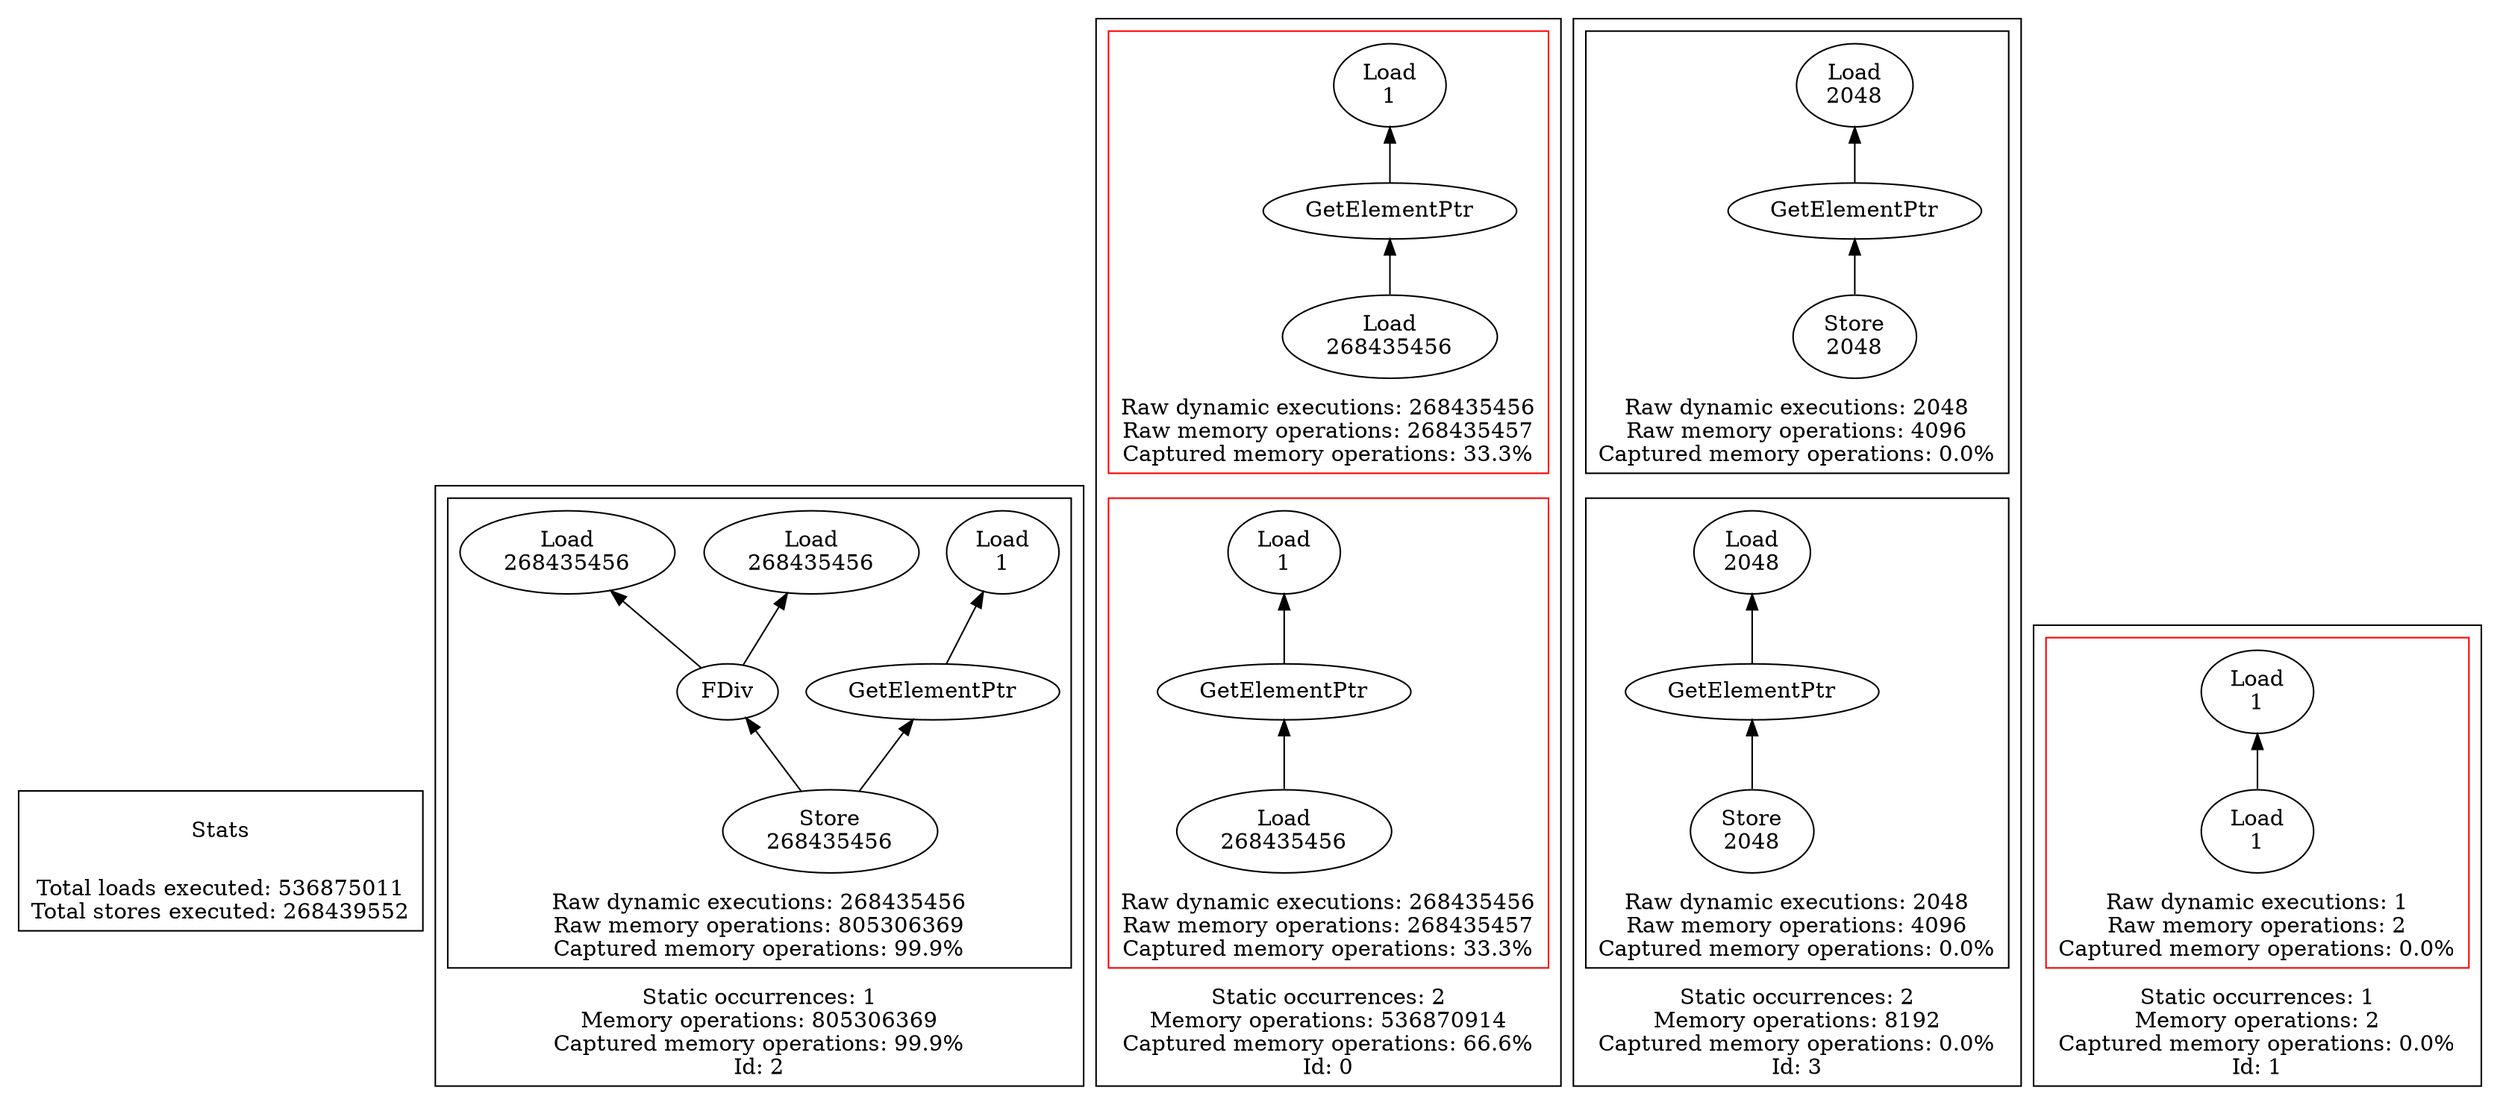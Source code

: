 strict digraph {
rankdir=BT
subgraph {
Stats [shape=plaintext]
cluster=true
label="Total loads executed: 536875011\nTotal stores executed: 268439552"
}
subgraph {
subgraph {
"2_0_40" [label="FDiv"]
"2_0_39" [label="Load\n268435456"]
"2_0_40" -> "2_0_39"
"2_0_37" [label="Load\n268435456"]
"2_0_40" -> "2_0_37"
"2_0_38" [label="GetElementPtr"]
"2_0_28" [label="Load\n1"]
"2_0_38" -> "2_0_28"
{
rank=min
"2_0_41" [label="Store\n268435456"]
}
"2_0_41" -> "2_0_38"
"2_0_41" -> "2_0_40"
cluster=true
label="Raw dynamic executions: 268435456\nRaw memory operations: 805306369\nCaptured memory operations: 99.9%"
}
cluster=true
label="Static occurrences: 1\nMemory operations: 805306369\nCaptured memory operations: 99.9%\nId: 2"
}
subgraph {
subgraph {
{
rank=min
"0_0_37" [label="Load\n268435456"]
}
"0_0_36" [label="GetElementPtr"]
"0_0_37" -> "0_0_36"
"0_0_29" [label="Load\n1"]
"0_0_36" -> "0_0_29"
cluster=true
label="Raw dynamic executions: 268435456\nRaw memory operations: 268435457\nCaptured memory operations: 33.3%"
color=red
}
subgraph {
{
rank=max
"0_1" [shape=point style=invis]
"0_1" -> "0_0_37" [style=invis]
}
{
rank=min
"0_1_39" [label="Load\n268435456"]
}
"0_1_38" [label="GetElementPtr"]
"0_1_39" -> "0_1_38"
"0_1_28" [label="Load\n1"]
"0_1_38" -> "0_1_28"
cluster=true
label="Raw dynamic executions: 268435456\nRaw memory operations: 268435457\nCaptured memory operations: 33.3%"
color=red
}
cluster=true
label="Static occurrences: 2\nMemory operations: 536870914\nCaptured memory operations: 66.6%\nId: 0"
}
subgraph {
subgraph {
"3_0_16" [label="GetElementPtr"]
"3_0_15" [label="Load\n2048"]
"3_0_16" -> "3_0_15"
{
rank=min
"3_0_17" [label="Store\n2048"]
}
"3_0_17" -> "3_0_16"
cluster=true
label="Raw dynamic executions: 2048\nRaw memory operations: 4096\nCaptured memory operations: 0.0%"
}
subgraph {
{
rank=max
"3_1" [shape=point style=invis]
"3_1" -> "3_0_17" [style=invis]
}
"3_1_23" [label="GetElementPtr"]
"3_1_22" [label="Load\n2048"]
"3_1_23" -> "3_1_22"
{
rank=min
"3_1_24" [label="Store\n2048"]
}
"3_1_24" -> "3_1_23"
cluster=true
label="Raw dynamic executions: 2048\nRaw memory operations: 4096\nCaptured memory operations: 0.0%"
}
cluster=true
label="Static occurrences: 2\nMemory operations: 8192\nCaptured memory operations: 0.0%\nId: 3"
}
subgraph {
subgraph {
{
rank=min
"1_0_48" [label="Load\n1"]
}
"1_0_28" [label="Load\n1"]
"1_0_48" -> "1_0_28"
cluster=true
label="Raw dynamic executions: 1\nRaw memory operations: 2\nCaptured memory operations: 0.0%"
color=red
}
cluster=true
label="Static occurrences: 1\nMemory operations: 2\nCaptured memory operations: 0.0%\nId: 1"
}
}
